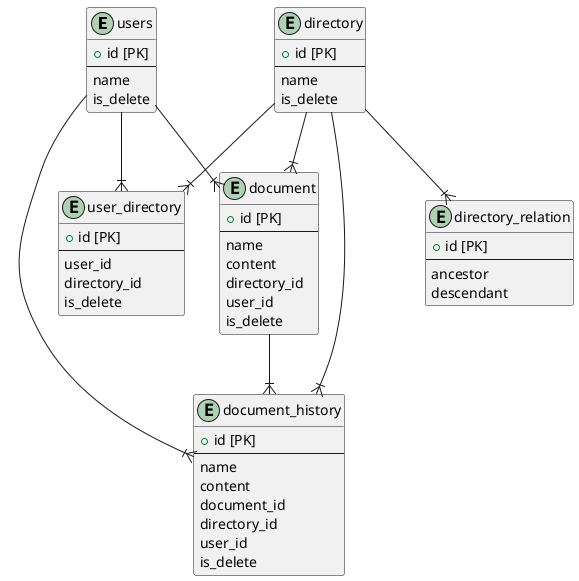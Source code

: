 @startuml
'03_DBモデリング3

entity users {
  + id [PK]
  --
  name
  is_delete
}

entity user_directory {
  + id [PK]
  --
  user_id
  directory_id
  is_delete
}

entity directory {
  + id [PK]
  --
  name
  is_delete
}

entity directory_relation {
  + id [PK]
  --
  ancestor
  descendant
}

entity document {
  + id [PK]
  --
  name
  content
  directory_id
  user_id
  is_delete
}

entity document_history {
  + id [PK]
  --
  name
  content
  document_id
  directory_id
  user_id
  is_delete
}

users      --|{ user_directory
directory  --|{ user_directory
users  --|{ document
directory  --|{ document
users  --|{ document_history
directory  --|{ document_history
directory  --|{ directory_relation
document   --|{ document_history

@enduml